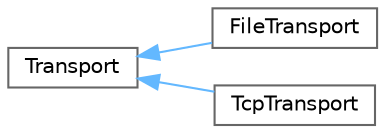 digraph "Graphical Class Hierarchy"
{
 // LATEX_PDF_SIZE
  bgcolor="transparent";
  edge [fontname=Helvetica,fontsize=10,labelfontname=Helvetica,labelfontsize=10];
  node [fontname=Helvetica,fontsize=10,shape=box,height=0.2,width=0.4];
  rankdir="LR";
  Node0 [id="Node000000",label="Transport",height=0.2,width=0.4,color="grey40", fillcolor="white", style="filled",URL="$class_transport.html",tooltip="Abstract transport over any of the supported transports."];
  Node0 -> Node1 [id="edge214_Node000000_Node000001",dir="back",color="steelblue1",style="solid",tooltip=" "];
  Node1 [id="Node000001",label="FileTransport",height=0.2,width=0.4,color="grey40", fillcolor="white", style="filled",URL="$class_file_transport.html",tooltip=" "];
  Node0 -> Node2 [id="edge215_Node000000_Node000002",dir="back",color="steelblue1",style="solid",tooltip=" "];
  Node2 [id="Node000002",label="TcpTransport",height=0.2,width=0.4,color="grey40", fillcolor="white", style="filled",URL="$class_tcp_transport.html",tooltip=" "];
}
